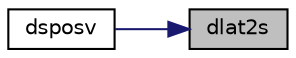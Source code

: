 digraph "dlat2s"
{
 // LATEX_PDF_SIZE
  edge [fontname="Helvetica",fontsize="10",labelfontname="Helvetica",labelfontsize="10"];
  node [fontname="Helvetica",fontsize="10",shape=record];
  rankdir="RL";
  Node1 [label="dlat2s",height=0.2,width=0.4,color="black", fillcolor="grey75", style="filled", fontcolor="black",tooltip="DLAT2S converts a double-precision triangular matrix to a single-precision triangular matrix."];
  Node1 -> Node2 [dir="back",color="midnightblue",fontsize="10",style="solid",fontname="Helvetica"];
  Node2 [label="dsposv",height=0.2,width=0.4,color="black", fillcolor="white", style="filled",URL="$dsposv_8f.html#a91ea95252aad898ccba02b2ebd7eab22",tooltip="DSPOSV computes the solution to system of linear equations A * X = B for PO matrices"];
}
